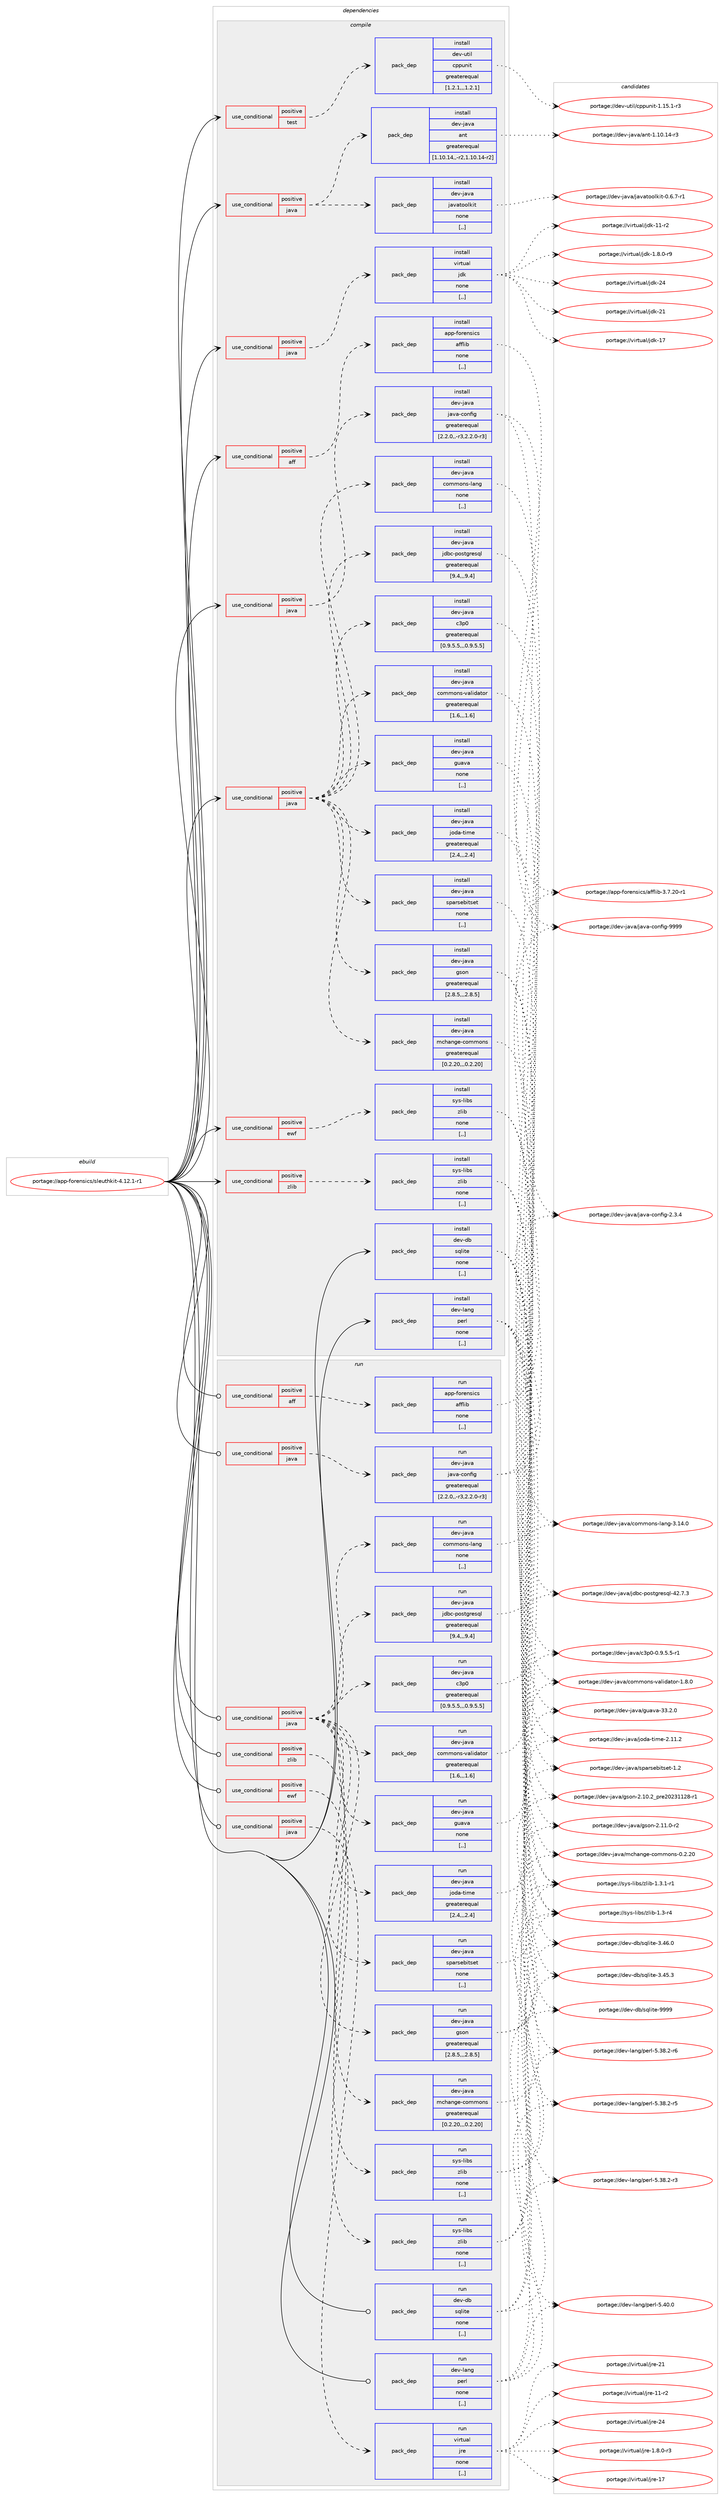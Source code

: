 digraph prolog {

# *************
# Graph options
# *************

newrank=true;
concentrate=true;
compound=true;
graph [rankdir=LR,fontname=Helvetica,fontsize=10,ranksep=1.5];#, ranksep=2.5, nodesep=0.2];
edge  [arrowhead=vee];
node  [fontname=Helvetica,fontsize=10];

# **********
# The ebuild
# **********

subgraph cluster_leftcol {
color=gray;
label=<<i>ebuild</i>>;
id [label="portage://app-forensics/sleuthkit-4.12.1-r1", color=red, width=4, href="../app-forensics/sleuthkit-4.12.1-r1.svg"];
}

# ****************
# The dependencies
# ****************

subgraph cluster_midcol {
color=gray;
label=<<i>dependencies</i>>;
subgraph cluster_compile {
fillcolor="#eeeeee";
style=filled;
label=<<i>compile</i>>;
subgraph cond10720 {
dependency36349 [label=<<TABLE BORDER="0" CELLBORDER="1" CELLSPACING="0" CELLPADDING="4"><TR><TD ROWSPAN="3" CELLPADDING="10">use_conditional</TD></TR><TR><TD>positive</TD></TR><TR><TD>aff</TD></TR></TABLE>>, shape=none, color=red];
subgraph pack25262 {
dependency36350 [label=<<TABLE BORDER="0" CELLBORDER="1" CELLSPACING="0" CELLPADDING="4" WIDTH="220"><TR><TD ROWSPAN="6" CELLPADDING="30">pack_dep</TD></TR><TR><TD WIDTH="110">install</TD></TR><TR><TD>app-forensics</TD></TR><TR><TD>afflib</TD></TR><TR><TD>none</TD></TR><TR><TD>[,,]</TD></TR></TABLE>>, shape=none, color=blue];
}
dependency36349:e -> dependency36350:w [weight=20,style="dashed",arrowhead="vee"];
}
id:e -> dependency36349:w [weight=20,style="solid",arrowhead="vee"];
subgraph cond10721 {
dependency36351 [label=<<TABLE BORDER="0" CELLBORDER="1" CELLSPACING="0" CELLPADDING="4"><TR><TD ROWSPAN="3" CELLPADDING="10">use_conditional</TD></TR><TR><TD>positive</TD></TR><TR><TD>ewf</TD></TR></TABLE>>, shape=none, color=red];
subgraph pack25263 {
dependency36352 [label=<<TABLE BORDER="0" CELLBORDER="1" CELLSPACING="0" CELLPADDING="4" WIDTH="220"><TR><TD ROWSPAN="6" CELLPADDING="30">pack_dep</TD></TR><TR><TD WIDTH="110">install</TD></TR><TR><TD>sys-libs</TD></TR><TR><TD>zlib</TD></TR><TR><TD>none</TD></TR><TR><TD>[,,]</TD></TR></TABLE>>, shape=none, color=blue];
}
dependency36351:e -> dependency36352:w [weight=20,style="dashed",arrowhead="vee"];
}
id:e -> dependency36351:w [weight=20,style="solid",arrowhead="vee"];
subgraph cond10722 {
dependency36353 [label=<<TABLE BORDER="0" CELLBORDER="1" CELLSPACING="0" CELLPADDING="4"><TR><TD ROWSPAN="3" CELLPADDING="10">use_conditional</TD></TR><TR><TD>positive</TD></TR><TR><TD>java</TD></TR></TABLE>>, shape=none, color=red];
subgraph pack25264 {
dependency36354 [label=<<TABLE BORDER="0" CELLBORDER="1" CELLSPACING="0" CELLPADDING="4" WIDTH="220"><TR><TD ROWSPAN="6" CELLPADDING="30">pack_dep</TD></TR><TR><TD WIDTH="110">install</TD></TR><TR><TD>dev-java</TD></TR><TR><TD>ant</TD></TR><TR><TD>greaterequal</TD></TR><TR><TD>[1.10.14,,-r2,1.10.14-r2]</TD></TR></TABLE>>, shape=none, color=blue];
}
dependency36353:e -> dependency36354:w [weight=20,style="dashed",arrowhead="vee"];
subgraph pack25265 {
dependency36355 [label=<<TABLE BORDER="0" CELLBORDER="1" CELLSPACING="0" CELLPADDING="4" WIDTH="220"><TR><TD ROWSPAN="6" CELLPADDING="30">pack_dep</TD></TR><TR><TD WIDTH="110">install</TD></TR><TR><TD>dev-java</TD></TR><TR><TD>javatoolkit</TD></TR><TR><TD>none</TD></TR><TR><TD>[,,]</TD></TR></TABLE>>, shape=none, color=blue];
}
dependency36353:e -> dependency36355:w [weight=20,style="dashed",arrowhead="vee"];
}
id:e -> dependency36353:w [weight=20,style="solid",arrowhead="vee"];
subgraph cond10723 {
dependency36356 [label=<<TABLE BORDER="0" CELLBORDER="1" CELLSPACING="0" CELLPADDING="4"><TR><TD ROWSPAN="3" CELLPADDING="10">use_conditional</TD></TR><TR><TD>positive</TD></TR><TR><TD>java</TD></TR></TABLE>>, shape=none, color=red];
subgraph pack25266 {
dependency36357 [label=<<TABLE BORDER="0" CELLBORDER="1" CELLSPACING="0" CELLPADDING="4" WIDTH="220"><TR><TD ROWSPAN="6" CELLPADDING="30">pack_dep</TD></TR><TR><TD WIDTH="110">install</TD></TR><TR><TD>dev-java</TD></TR><TR><TD>c3p0</TD></TR><TR><TD>greaterequal</TD></TR><TR><TD>[0.9.5.5,,,0.9.5.5]</TD></TR></TABLE>>, shape=none, color=blue];
}
dependency36356:e -> dependency36357:w [weight=20,style="dashed",arrowhead="vee"];
subgraph pack25267 {
dependency36358 [label=<<TABLE BORDER="0" CELLBORDER="1" CELLSPACING="0" CELLPADDING="4" WIDTH="220"><TR><TD ROWSPAN="6" CELLPADDING="30">pack_dep</TD></TR><TR><TD WIDTH="110">install</TD></TR><TR><TD>dev-java</TD></TR><TR><TD>commons-lang</TD></TR><TR><TD>none</TD></TR><TR><TD>[,,]</TD></TR></TABLE>>, shape=none, color=blue];
}
dependency36356:e -> dependency36358:w [weight=20,style="dashed",arrowhead="vee"];
subgraph pack25268 {
dependency36359 [label=<<TABLE BORDER="0" CELLBORDER="1" CELLSPACING="0" CELLPADDING="4" WIDTH="220"><TR><TD ROWSPAN="6" CELLPADDING="30">pack_dep</TD></TR><TR><TD WIDTH="110">install</TD></TR><TR><TD>dev-java</TD></TR><TR><TD>commons-validator</TD></TR><TR><TD>greaterequal</TD></TR><TR><TD>[1.6,,,1.6]</TD></TR></TABLE>>, shape=none, color=blue];
}
dependency36356:e -> dependency36359:w [weight=20,style="dashed",arrowhead="vee"];
subgraph pack25269 {
dependency36360 [label=<<TABLE BORDER="0" CELLBORDER="1" CELLSPACING="0" CELLPADDING="4" WIDTH="220"><TR><TD ROWSPAN="6" CELLPADDING="30">pack_dep</TD></TR><TR><TD WIDTH="110">install</TD></TR><TR><TD>dev-java</TD></TR><TR><TD>gson</TD></TR><TR><TD>greaterequal</TD></TR><TR><TD>[2.8.5,,,2.8.5]</TD></TR></TABLE>>, shape=none, color=blue];
}
dependency36356:e -> dependency36360:w [weight=20,style="dashed",arrowhead="vee"];
subgraph pack25270 {
dependency36361 [label=<<TABLE BORDER="0" CELLBORDER="1" CELLSPACING="0" CELLPADDING="4" WIDTH="220"><TR><TD ROWSPAN="6" CELLPADDING="30">pack_dep</TD></TR><TR><TD WIDTH="110">install</TD></TR><TR><TD>dev-java</TD></TR><TR><TD>guava</TD></TR><TR><TD>none</TD></TR><TR><TD>[,,]</TD></TR></TABLE>>, shape=none, color=blue];
}
dependency36356:e -> dependency36361:w [weight=20,style="dashed",arrowhead="vee"];
subgraph pack25271 {
dependency36362 [label=<<TABLE BORDER="0" CELLBORDER="1" CELLSPACING="0" CELLPADDING="4" WIDTH="220"><TR><TD ROWSPAN="6" CELLPADDING="30">pack_dep</TD></TR><TR><TD WIDTH="110">install</TD></TR><TR><TD>dev-java</TD></TR><TR><TD>jdbc-postgresql</TD></TR><TR><TD>greaterequal</TD></TR><TR><TD>[9.4,,,9.4]</TD></TR></TABLE>>, shape=none, color=blue];
}
dependency36356:e -> dependency36362:w [weight=20,style="dashed",arrowhead="vee"];
subgraph pack25272 {
dependency36363 [label=<<TABLE BORDER="0" CELLBORDER="1" CELLSPACING="0" CELLPADDING="4" WIDTH="220"><TR><TD ROWSPAN="6" CELLPADDING="30">pack_dep</TD></TR><TR><TD WIDTH="110">install</TD></TR><TR><TD>dev-java</TD></TR><TR><TD>joda-time</TD></TR><TR><TD>greaterequal</TD></TR><TR><TD>[2.4,,,2.4]</TD></TR></TABLE>>, shape=none, color=blue];
}
dependency36356:e -> dependency36363:w [weight=20,style="dashed",arrowhead="vee"];
subgraph pack25273 {
dependency36364 [label=<<TABLE BORDER="0" CELLBORDER="1" CELLSPACING="0" CELLPADDING="4" WIDTH="220"><TR><TD ROWSPAN="6" CELLPADDING="30">pack_dep</TD></TR><TR><TD WIDTH="110">install</TD></TR><TR><TD>dev-java</TD></TR><TR><TD>mchange-commons</TD></TR><TR><TD>greaterequal</TD></TR><TR><TD>[0.2.20,,,0.2.20]</TD></TR></TABLE>>, shape=none, color=blue];
}
dependency36356:e -> dependency36364:w [weight=20,style="dashed",arrowhead="vee"];
subgraph pack25274 {
dependency36365 [label=<<TABLE BORDER="0" CELLBORDER="1" CELLSPACING="0" CELLPADDING="4" WIDTH="220"><TR><TD ROWSPAN="6" CELLPADDING="30">pack_dep</TD></TR><TR><TD WIDTH="110">install</TD></TR><TR><TD>dev-java</TD></TR><TR><TD>sparsebitset</TD></TR><TR><TD>none</TD></TR><TR><TD>[,,]</TD></TR></TABLE>>, shape=none, color=blue];
}
dependency36356:e -> dependency36365:w [weight=20,style="dashed",arrowhead="vee"];
}
id:e -> dependency36356:w [weight=20,style="solid",arrowhead="vee"];
subgraph cond10724 {
dependency36366 [label=<<TABLE BORDER="0" CELLBORDER="1" CELLSPACING="0" CELLPADDING="4"><TR><TD ROWSPAN="3" CELLPADDING="10">use_conditional</TD></TR><TR><TD>positive</TD></TR><TR><TD>java</TD></TR></TABLE>>, shape=none, color=red];
subgraph pack25275 {
dependency36367 [label=<<TABLE BORDER="0" CELLBORDER="1" CELLSPACING="0" CELLPADDING="4" WIDTH="220"><TR><TD ROWSPAN="6" CELLPADDING="30">pack_dep</TD></TR><TR><TD WIDTH="110">install</TD></TR><TR><TD>dev-java</TD></TR><TR><TD>java-config</TD></TR><TR><TD>greaterequal</TD></TR><TR><TD>[2.2.0,,-r3,2.2.0-r3]</TD></TR></TABLE>>, shape=none, color=blue];
}
dependency36366:e -> dependency36367:w [weight=20,style="dashed",arrowhead="vee"];
}
id:e -> dependency36366:w [weight=20,style="solid",arrowhead="vee"];
subgraph cond10725 {
dependency36368 [label=<<TABLE BORDER="0" CELLBORDER="1" CELLSPACING="0" CELLPADDING="4"><TR><TD ROWSPAN="3" CELLPADDING="10">use_conditional</TD></TR><TR><TD>positive</TD></TR><TR><TD>java</TD></TR></TABLE>>, shape=none, color=red];
subgraph pack25276 {
dependency36369 [label=<<TABLE BORDER="0" CELLBORDER="1" CELLSPACING="0" CELLPADDING="4" WIDTH="220"><TR><TD ROWSPAN="6" CELLPADDING="30">pack_dep</TD></TR><TR><TD WIDTH="110">install</TD></TR><TR><TD>virtual</TD></TR><TR><TD>jdk</TD></TR><TR><TD>none</TD></TR><TR><TD>[,,]</TD></TR></TABLE>>, shape=none, color=blue];
}
dependency36368:e -> dependency36369:w [weight=20,style="dashed",arrowhead="vee"];
}
id:e -> dependency36368:w [weight=20,style="solid",arrowhead="vee"];
subgraph cond10726 {
dependency36370 [label=<<TABLE BORDER="0" CELLBORDER="1" CELLSPACING="0" CELLPADDING="4"><TR><TD ROWSPAN="3" CELLPADDING="10">use_conditional</TD></TR><TR><TD>positive</TD></TR><TR><TD>test</TD></TR></TABLE>>, shape=none, color=red];
subgraph pack25277 {
dependency36371 [label=<<TABLE BORDER="0" CELLBORDER="1" CELLSPACING="0" CELLPADDING="4" WIDTH="220"><TR><TD ROWSPAN="6" CELLPADDING="30">pack_dep</TD></TR><TR><TD WIDTH="110">install</TD></TR><TR><TD>dev-util</TD></TR><TR><TD>cppunit</TD></TR><TR><TD>greaterequal</TD></TR><TR><TD>[1.2.1,,,1.2.1]</TD></TR></TABLE>>, shape=none, color=blue];
}
dependency36370:e -> dependency36371:w [weight=20,style="dashed",arrowhead="vee"];
}
id:e -> dependency36370:w [weight=20,style="solid",arrowhead="vee"];
subgraph cond10727 {
dependency36372 [label=<<TABLE BORDER="0" CELLBORDER="1" CELLSPACING="0" CELLPADDING="4"><TR><TD ROWSPAN="3" CELLPADDING="10">use_conditional</TD></TR><TR><TD>positive</TD></TR><TR><TD>zlib</TD></TR></TABLE>>, shape=none, color=red];
subgraph pack25278 {
dependency36373 [label=<<TABLE BORDER="0" CELLBORDER="1" CELLSPACING="0" CELLPADDING="4" WIDTH="220"><TR><TD ROWSPAN="6" CELLPADDING="30">pack_dep</TD></TR><TR><TD WIDTH="110">install</TD></TR><TR><TD>sys-libs</TD></TR><TR><TD>zlib</TD></TR><TR><TD>none</TD></TR><TR><TD>[,,]</TD></TR></TABLE>>, shape=none, color=blue];
}
dependency36372:e -> dependency36373:w [weight=20,style="dashed",arrowhead="vee"];
}
id:e -> dependency36372:w [weight=20,style="solid",arrowhead="vee"];
subgraph pack25279 {
dependency36374 [label=<<TABLE BORDER="0" CELLBORDER="1" CELLSPACING="0" CELLPADDING="4" WIDTH="220"><TR><TD ROWSPAN="6" CELLPADDING="30">pack_dep</TD></TR><TR><TD WIDTH="110">install</TD></TR><TR><TD>dev-db</TD></TR><TR><TD>sqlite</TD></TR><TR><TD>none</TD></TR><TR><TD>[,,]</TD></TR></TABLE>>, shape=none, color=blue];
}
id:e -> dependency36374:w [weight=20,style="solid",arrowhead="vee"];
subgraph pack25280 {
dependency36375 [label=<<TABLE BORDER="0" CELLBORDER="1" CELLSPACING="0" CELLPADDING="4" WIDTH="220"><TR><TD ROWSPAN="6" CELLPADDING="30">pack_dep</TD></TR><TR><TD WIDTH="110">install</TD></TR><TR><TD>dev-lang</TD></TR><TR><TD>perl</TD></TR><TR><TD>none</TD></TR><TR><TD>[,,]</TD></TR></TABLE>>, shape=none, color=blue];
}
id:e -> dependency36375:w [weight=20,style="solid",arrowhead="vee"];
}
subgraph cluster_compileandrun {
fillcolor="#eeeeee";
style=filled;
label=<<i>compile and run</i>>;
}
subgraph cluster_run {
fillcolor="#eeeeee";
style=filled;
label=<<i>run</i>>;
subgraph cond10728 {
dependency36376 [label=<<TABLE BORDER="0" CELLBORDER="1" CELLSPACING="0" CELLPADDING="4"><TR><TD ROWSPAN="3" CELLPADDING="10">use_conditional</TD></TR><TR><TD>positive</TD></TR><TR><TD>aff</TD></TR></TABLE>>, shape=none, color=red];
subgraph pack25281 {
dependency36377 [label=<<TABLE BORDER="0" CELLBORDER="1" CELLSPACING="0" CELLPADDING="4" WIDTH="220"><TR><TD ROWSPAN="6" CELLPADDING="30">pack_dep</TD></TR><TR><TD WIDTH="110">run</TD></TR><TR><TD>app-forensics</TD></TR><TR><TD>afflib</TD></TR><TR><TD>none</TD></TR><TR><TD>[,,]</TD></TR></TABLE>>, shape=none, color=blue];
}
dependency36376:e -> dependency36377:w [weight=20,style="dashed",arrowhead="vee"];
}
id:e -> dependency36376:w [weight=20,style="solid",arrowhead="odot"];
subgraph cond10729 {
dependency36378 [label=<<TABLE BORDER="0" CELLBORDER="1" CELLSPACING="0" CELLPADDING="4"><TR><TD ROWSPAN="3" CELLPADDING="10">use_conditional</TD></TR><TR><TD>positive</TD></TR><TR><TD>ewf</TD></TR></TABLE>>, shape=none, color=red];
subgraph pack25282 {
dependency36379 [label=<<TABLE BORDER="0" CELLBORDER="1" CELLSPACING="0" CELLPADDING="4" WIDTH="220"><TR><TD ROWSPAN="6" CELLPADDING="30">pack_dep</TD></TR><TR><TD WIDTH="110">run</TD></TR><TR><TD>sys-libs</TD></TR><TR><TD>zlib</TD></TR><TR><TD>none</TD></TR><TR><TD>[,,]</TD></TR></TABLE>>, shape=none, color=blue];
}
dependency36378:e -> dependency36379:w [weight=20,style="dashed",arrowhead="vee"];
}
id:e -> dependency36378:w [weight=20,style="solid",arrowhead="odot"];
subgraph cond10730 {
dependency36380 [label=<<TABLE BORDER="0" CELLBORDER="1" CELLSPACING="0" CELLPADDING="4"><TR><TD ROWSPAN="3" CELLPADDING="10">use_conditional</TD></TR><TR><TD>positive</TD></TR><TR><TD>java</TD></TR></TABLE>>, shape=none, color=red];
subgraph pack25283 {
dependency36381 [label=<<TABLE BORDER="0" CELLBORDER="1" CELLSPACING="0" CELLPADDING="4" WIDTH="220"><TR><TD ROWSPAN="6" CELLPADDING="30">pack_dep</TD></TR><TR><TD WIDTH="110">run</TD></TR><TR><TD>dev-java</TD></TR><TR><TD>c3p0</TD></TR><TR><TD>greaterequal</TD></TR><TR><TD>[0.9.5.5,,,0.9.5.5]</TD></TR></TABLE>>, shape=none, color=blue];
}
dependency36380:e -> dependency36381:w [weight=20,style="dashed",arrowhead="vee"];
subgraph pack25284 {
dependency36382 [label=<<TABLE BORDER="0" CELLBORDER="1" CELLSPACING="0" CELLPADDING="4" WIDTH="220"><TR><TD ROWSPAN="6" CELLPADDING="30">pack_dep</TD></TR><TR><TD WIDTH="110">run</TD></TR><TR><TD>dev-java</TD></TR><TR><TD>commons-lang</TD></TR><TR><TD>none</TD></TR><TR><TD>[,,]</TD></TR></TABLE>>, shape=none, color=blue];
}
dependency36380:e -> dependency36382:w [weight=20,style="dashed",arrowhead="vee"];
subgraph pack25285 {
dependency36383 [label=<<TABLE BORDER="0" CELLBORDER="1" CELLSPACING="0" CELLPADDING="4" WIDTH="220"><TR><TD ROWSPAN="6" CELLPADDING="30">pack_dep</TD></TR><TR><TD WIDTH="110">run</TD></TR><TR><TD>dev-java</TD></TR><TR><TD>commons-validator</TD></TR><TR><TD>greaterequal</TD></TR><TR><TD>[1.6,,,1.6]</TD></TR></TABLE>>, shape=none, color=blue];
}
dependency36380:e -> dependency36383:w [weight=20,style="dashed",arrowhead="vee"];
subgraph pack25286 {
dependency36384 [label=<<TABLE BORDER="0" CELLBORDER="1" CELLSPACING="0" CELLPADDING="4" WIDTH="220"><TR><TD ROWSPAN="6" CELLPADDING="30">pack_dep</TD></TR><TR><TD WIDTH="110">run</TD></TR><TR><TD>dev-java</TD></TR><TR><TD>gson</TD></TR><TR><TD>greaterequal</TD></TR><TR><TD>[2.8.5,,,2.8.5]</TD></TR></TABLE>>, shape=none, color=blue];
}
dependency36380:e -> dependency36384:w [weight=20,style="dashed",arrowhead="vee"];
subgraph pack25287 {
dependency36385 [label=<<TABLE BORDER="0" CELLBORDER="1" CELLSPACING="0" CELLPADDING="4" WIDTH="220"><TR><TD ROWSPAN="6" CELLPADDING="30">pack_dep</TD></TR><TR><TD WIDTH="110">run</TD></TR><TR><TD>dev-java</TD></TR><TR><TD>guava</TD></TR><TR><TD>none</TD></TR><TR><TD>[,,]</TD></TR></TABLE>>, shape=none, color=blue];
}
dependency36380:e -> dependency36385:w [weight=20,style="dashed",arrowhead="vee"];
subgraph pack25288 {
dependency36386 [label=<<TABLE BORDER="0" CELLBORDER="1" CELLSPACING="0" CELLPADDING="4" WIDTH="220"><TR><TD ROWSPAN="6" CELLPADDING="30">pack_dep</TD></TR><TR><TD WIDTH="110">run</TD></TR><TR><TD>dev-java</TD></TR><TR><TD>jdbc-postgresql</TD></TR><TR><TD>greaterequal</TD></TR><TR><TD>[9.4,,,9.4]</TD></TR></TABLE>>, shape=none, color=blue];
}
dependency36380:e -> dependency36386:w [weight=20,style="dashed",arrowhead="vee"];
subgraph pack25289 {
dependency36387 [label=<<TABLE BORDER="0" CELLBORDER="1" CELLSPACING="0" CELLPADDING="4" WIDTH="220"><TR><TD ROWSPAN="6" CELLPADDING="30">pack_dep</TD></TR><TR><TD WIDTH="110">run</TD></TR><TR><TD>dev-java</TD></TR><TR><TD>joda-time</TD></TR><TR><TD>greaterequal</TD></TR><TR><TD>[2.4,,,2.4]</TD></TR></TABLE>>, shape=none, color=blue];
}
dependency36380:e -> dependency36387:w [weight=20,style="dashed",arrowhead="vee"];
subgraph pack25290 {
dependency36388 [label=<<TABLE BORDER="0" CELLBORDER="1" CELLSPACING="0" CELLPADDING="4" WIDTH="220"><TR><TD ROWSPAN="6" CELLPADDING="30">pack_dep</TD></TR><TR><TD WIDTH="110">run</TD></TR><TR><TD>dev-java</TD></TR><TR><TD>mchange-commons</TD></TR><TR><TD>greaterequal</TD></TR><TR><TD>[0.2.20,,,0.2.20]</TD></TR></TABLE>>, shape=none, color=blue];
}
dependency36380:e -> dependency36388:w [weight=20,style="dashed",arrowhead="vee"];
subgraph pack25291 {
dependency36389 [label=<<TABLE BORDER="0" CELLBORDER="1" CELLSPACING="0" CELLPADDING="4" WIDTH="220"><TR><TD ROWSPAN="6" CELLPADDING="30">pack_dep</TD></TR><TR><TD WIDTH="110">run</TD></TR><TR><TD>dev-java</TD></TR><TR><TD>sparsebitset</TD></TR><TR><TD>none</TD></TR><TR><TD>[,,]</TD></TR></TABLE>>, shape=none, color=blue];
}
dependency36380:e -> dependency36389:w [weight=20,style="dashed",arrowhead="vee"];
}
id:e -> dependency36380:w [weight=20,style="solid",arrowhead="odot"];
subgraph cond10731 {
dependency36390 [label=<<TABLE BORDER="0" CELLBORDER="1" CELLSPACING="0" CELLPADDING="4"><TR><TD ROWSPAN="3" CELLPADDING="10">use_conditional</TD></TR><TR><TD>positive</TD></TR><TR><TD>java</TD></TR></TABLE>>, shape=none, color=red];
subgraph pack25292 {
dependency36391 [label=<<TABLE BORDER="0" CELLBORDER="1" CELLSPACING="0" CELLPADDING="4" WIDTH="220"><TR><TD ROWSPAN="6" CELLPADDING="30">pack_dep</TD></TR><TR><TD WIDTH="110">run</TD></TR><TR><TD>dev-java</TD></TR><TR><TD>java-config</TD></TR><TR><TD>greaterequal</TD></TR><TR><TD>[2.2.0,,-r3,2.2.0-r3]</TD></TR></TABLE>>, shape=none, color=blue];
}
dependency36390:e -> dependency36391:w [weight=20,style="dashed",arrowhead="vee"];
}
id:e -> dependency36390:w [weight=20,style="solid",arrowhead="odot"];
subgraph cond10732 {
dependency36392 [label=<<TABLE BORDER="0" CELLBORDER="1" CELLSPACING="0" CELLPADDING="4"><TR><TD ROWSPAN="3" CELLPADDING="10">use_conditional</TD></TR><TR><TD>positive</TD></TR><TR><TD>java</TD></TR></TABLE>>, shape=none, color=red];
subgraph pack25293 {
dependency36393 [label=<<TABLE BORDER="0" CELLBORDER="1" CELLSPACING="0" CELLPADDING="4" WIDTH="220"><TR><TD ROWSPAN="6" CELLPADDING="30">pack_dep</TD></TR><TR><TD WIDTH="110">run</TD></TR><TR><TD>virtual</TD></TR><TR><TD>jre</TD></TR><TR><TD>none</TD></TR><TR><TD>[,,]</TD></TR></TABLE>>, shape=none, color=blue];
}
dependency36392:e -> dependency36393:w [weight=20,style="dashed",arrowhead="vee"];
}
id:e -> dependency36392:w [weight=20,style="solid",arrowhead="odot"];
subgraph cond10733 {
dependency36394 [label=<<TABLE BORDER="0" CELLBORDER="1" CELLSPACING="0" CELLPADDING="4"><TR><TD ROWSPAN="3" CELLPADDING="10">use_conditional</TD></TR><TR><TD>positive</TD></TR><TR><TD>zlib</TD></TR></TABLE>>, shape=none, color=red];
subgraph pack25294 {
dependency36395 [label=<<TABLE BORDER="0" CELLBORDER="1" CELLSPACING="0" CELLPADDING="4" WIDTH="220"><TR><TD ROWSPAN="6" CELLPADDING="30">pack_dep</TD></TR><TR><TD WIDTH="110">run</TD></TR><TR><TD>sys-libs</TD></TR><TR><TD>zlib</TD></TR><TR><TD>none</TD></TR><TR><TD>[,,]</TD></TR></TABLE>>, shape=none, color=blue];
}
dependency36394:e -> dependency36395:w [weight=20,style="dashed",arrowhead="vee"];
}
id:e -> dependency36394:w [weight=20,style="solid",arrowhead="odot"];
subgraph pack25295 {
dependency36396 [label=<<TABLE BORDER="0" CELLBORDER="1" CELLSPACING="0" CELLPADDING="4" WIDTH="220"><TR><TD ROWSPAN="6" CELLPADDING="30">pack_dep</TD></TR><TR><TD WIDTH="110">run</TD></TR><TR><TD>dev-db</TD></TR><TR><TD>sqlite</TD></TR><TR><TD>none</TD></TR><TR><TD>[,,]</TD></TR></TABLE>>, shape=none, color=blue];
}
id:e -> dependency36396:w [weight=20,style="solid",arrowhead="odot"];
subgraph pack25296 {
dependency36397 [label=<<TABLE BORDER="0" CELLBORDER="1" CELLSPACING="0" CELLPADDING="4" WIDTH="220"><TR><TD ROWSPAN="6" CELLPADDING="30">pack_dep</TD></TR><TR><TD WIDTH="110">run</TD></TR><TR><TD>dev-lang</TD></TR><TR><TD>perl</TD></TR><TR><TD>none</TD></TR><TR><TD>[,,]</TD></TR></TABLE>>, shape=none, color=blue];
}
id:e -> dependency36397:w [weight=20,style="solid",arrowhead="odot"];
}
}

# **************
# The candidates
# **************

subgraph cluster_choices {
rank=same;
color=gray;
label=<<i>candidates</i>>;

subgraph choice25262 {
color=black;
nodesep=1;
choice971121124510211111410111011510599115479710210210810598455146554650484511449 [label="portage://app-forensics/afflib-3.7.20-r1", color=red, width=4,href="../app-forensics/afflib-3.7.20-r1.svg"];
dependency36350:e -> choice971121124510211111410111011510599115479710210210810598455146554650484511449:w [style=dotted,weight="100"];
}
subgraph choice25263 {
color=black;
nodesep=1;
choice115121115451081059811547122108105984549465146494511449 [label="portage://sys-libs/zlib-1.3.1-r1", color=red, width=4,href="../sys-libs/zlib-1.3.1-r1.svg"];
choice11512111545108105981154712210810598454946514511452 [label="portage://sys-libs/zlib-1.3-r4", color=red, width=4,href="../sys-libs/zlib-1.3-r4.svg"];
dependency36352:e -> choice115121115451081059811547122108105984549465146494511449:w [style=dotted,weight="100"];
dependency36352:e -> choice11512111545108105981154712210810598454946514511452:w [style=dotted,weight="100"];
}
subgraph choice25264 {
color=black;
nodesep=1;
choice100101118451069711897479711011645494649484649524511451 [label="portage://dev-java/ant-1.10.14-r3", color=red, width=4,href="../dev-java/ant-1.10.14-r3.svg"];
dependency36354:e -> choice100101118451069711897479711011645494649484649524511451:w [style=dotted,weight="100"];
}
subgraph choice25265 {
color=black;
nodesep=1;
choice1001011184510697118974710697118971161111111081071051164548465446554511449 [label="portage://dev-java/javatoolkit-0.6.7-r1", color=red, width=4,href="../dev-java/javatoolkit-0.6.7-r1.svg"];
dependency36355:e -> choice1001011184510697118974710697118971161111111081071051164548465446554511449:w [style=dotted,weight="100"];
}
subgraph choice25266 {
color=black;
nodesep=1;
choice1001011184510697118974799511124845484657465346534511449 [label="portage://dev-java/c3p0-0.9.5.5-r1", color=red, width=4,href="../dev-java/c3p0-0.9.5.5-r1.svg"];
dependency36357:e -> choice1001011184510697118974799511124845484657465346534511449:w [style=dotted,weight="100"];
}
subgraph choice25267 {
color=black;
nodesep=1;
choice1001011184510697118974799111109109111110115451089711010345514649524648 [label="portage://dev-java/commons-lang-3.14.0", color=red, width=4,href="../dev-java/commons-lang-3.14.0.svg"];
dependency36358:e -> choice1001011184510697118974799111109109111110115451089711010345514649524648:w [style=dotted,weight="100"];
}
subgraph choice25268 {
color=black;
nodesep=1;
choice1001011184510697118974799111109109111110115451189710810510097116111114454946564648 [label="portage://dev-java/commons-validator-1.8.0", color=red, width=4,href="../dev-java/commons-validator-1.8.0.svg"];
dependency36359:e -> choice1001011184510697118974799111109109111110115451189710810510097116111114454946564648:w [style=dotted,weight="100"];
}
subgraph choice25269 {
color=black;
nodesep=1;
choice10010111845106971189747103115111110455046494946484511450 [label="portage://dev-java/gson-2.11.0-r2", color=red, width=4,href="../dev-java/gson-2.11.0-r2.svg"];
choice10010111845106971189747103115111110455046494846509511211410150485051494950564511449 [label="portage://dev-java/gson-2.10.2_pre20231128-r1", color=red, width=4,href="../dev-java/gson-2.10.2_pre20231128-r1.svg"];
dependency36360:e -> choice10010111845106971189747103115111110455046494946484511450:w [style=dotted,weight="100"];
dependency36360:e -> choice10010111845106971189747103115111110455046494846509511211410150485051494950564511449:w [style=dotted,weight="100"];
}
subgraph choice25270 {
color=black;
nodesep=1;
choice10010111845106971189747103117971189745515146504648 [label="portage://dev-java/guava-33.2.0", color=red, width=4,href="../dev-java/guava-33.2.0.svg"];
dependency36361:e -> choice10010111845106971189747103117971189745515146504648:w [style=dotted,weight="100"];
}
subgraph choice25271 {
color=black;
nodesep=1;
choice1001011184510697118974710610098994511211111511610311410111511310845525046554651 [label="portage://dev-java/jdbc-postgresql-42.7.3", color=red, width=4,href="../dev-java/jdbc-postgresql-42.7.3.svg"];
dependency36362:e -> choice1001011184510697118974710610098994511211111511610311410111511310845525046554651:w [style=dotted,weight="100"];
}
subgraph choice25272 {
color=black;
nodesep=1;
choice10010111845106971189747106111100974511610510910145504649494650 [label="portage://dev-java/joda-time-2.11.2", color=red, width=4,href="../dev-java/joda-time-2.11.2.svg"];
dependency36363:e -> choice10010111845106971189747106111100974511610510910145504649494650:w [style=dotted,weight="100"];
}
subgraph choice25273 {
color=black;
nodesep=1;
choice100101118451069711897471099910497110103101459911110910911111011545484650465048 [label="portage://dev-java/mchange-commons-0.2.20", color=red, width=4,href="../dev-java/mchange-commons-0.2.20.svg"];
dependency36364:e -> choice100101118451069711897471099910497110103101459911110910911111011545484650465048:w [style=dotted,weight="100"];
}
subgraph choice25274 {
color=black;
nodesep=1;
choice10010111845106971189747115112971141151019810511611510111645494650 [label="portage://dev-java/sparsebitset-1.2", color=red, width=4,href="../dev-java/sparsebitset-1.2.svg"];
dependency36365:e -> choice10010111845106971189747115112971141151019810511611510111645494650:w [style=dotted,weight="100"];
}
subgraph choice25275 {
color=black;
nodesep=1;
choice10010111845106971189747106971189745991111101021051034557575757 [label="portage://dev-java/java-config-9999", color=red, width=4,href="../dev-java/java-config-9999.svg"];
choice1001011184510697118974710697118974599111110102105103455046514652 [label="portage://dev-java/java-config-2.3.4", color=red, width=4,href="../dev-java/java-config-2.3.4.svg"];
dependency36367:e -> choice10010111845106971189747106971189745991111101021051034557575757:w [style=dotted,weight="100"];
dependency36367:e -> choice1001011184510697118974710697118974599111110102105103455046514652:w [style=dotted,weight="100"];
}
subgraph choice25276 {
color=black;
nodesep=1;
choice1181051141161179710847106100107455052 [label="portage://virtual/jdk-24", color=red, width=4,href="../virtual/jdk-24.svg"];
choice1181051141161179710847106100107455049 [label="portage://virtual/jdk-21", color=red, width=4,href="../virtual/jdk-21.svg"];
choice1181051141161179710847106100107454955 [label="portage://virtual/jdk-17", color=red, width=4,href="../virtual/jdk-17.svg"];
choice11810511411611797108471061001074549494511450 [label="portage://virtual/jdk-11-r2", color=red, width=4,href="../virtual/jdk-11-r2.svg"];
choice11810511411611797108471061001074549465646484511457 [label="portage://virtual/jdk-1.8.0-r9", color=red, width=4,href="../virtual/jdk-1.8.0-r9.svg"];
dependency36369:e -> choice1181051141161179710847106100107455052:w [style=dotted,weight="100"];
dependency36369:e -> choice1181051141161179710847106100107455049:w [style=dotted,weight="100"];
dependency36369:e -> choice1181051141161179710847106100107454955:w [style=dotted,weight="100"];
dependency36369:e -> choice11810511411611797108471061001074549494511450:w [style=dotted,weight="100"];
dependency36369:e -> choice11810511411611797108471061001074549465646484511457:w [style=dotted,weight="100"];
}
subgraph choice25277 {
color=black;
nodesep=1;
choice100101118451171161051084799112112117110105116454946495346494511451 [label="portage://dev-util/cppunit-1.15.1-r3", color=red, width=4,href="../dev-util/cppunit-1.15.1-r3.svg"];
dependency36371:e -> choice100101118451171161051084799112112117110105116454946495346494511451:w [style=dotted,weight="100"];
}
subgraph choice25278 {
color=black;
nodesep=1;
choice115121115451081059811547122108105984549465146494511449 [label="portage://sys-libs/zlib-1.3.1-r1", color=red, width=4,href="../sys-libs/zlib-1.3.1-r1.svg"];
choice11512111545108105981154712210810598454946514511452 [label="portage://sys-libs/zlib-1.3-r4", color=red, width=4,href="../sys-libs/zlib-1.3-r4.svg"];
dependency36373:e -> choice115121115451081059811547122108105984549465146494511449:w [style=dotted,weight="100"];
dependency36373:e -> choice11512111545108105981154712210810598454946514511452:w [style=dotted,weight="100"];
}
subgraph choice25279 {
color=black;
nodesep=1;
choice1001011184510098471151131081051161014557575757 [label="portage://dev-db/sqlite-9999", color=red, width=4,href="../dev-db/sqlite-9999.svg"];
choice10010111845100984711511310810511610145514652544648 [label="portage://dev-db/sqlite-3.46.0", color=red, width=4,href="../dev-db/sqlite-3.46.0.svg"];
choice10010111845100984711511310810511610145514652534651 [label="portage://dev-db/sqlite-3.45.3", color=red, width=4,href="../dev-db/sqlite-3.45.3.svg"];
dependency36374:e -> choice1001011184510098471151131081051161014557575757:w [style=dotted,weight="100"];
dependency36374:e -> choice10010111845100984711511310810511610145514652544648:w [style=dotted,weight="100"];
dependency36374:e -> choice10010111845100984711511310810511610145514652534651:w [style=dotted,weight="100"];
}
subgraph choice25280 {
color=black;
nodesep=1;
choice10010111845108971101034711210111410845534652484648 [label="portage://dev-lang/perl-5.40.0", color=red, width=4,href="../dev-lang/perl-5.40.0.svg"];
choice100101118451089711010347112101114108455346515646504511454 [label="portage://dev-lang/perl-5.38.2-r6", color=red, width=4,href="../dev-lang/perl-5.38.2-r6.svg"];
choice100101118451089711010347112101114108455346515646504511453 [label="portage://dev-lang/perl-5.38.2-r5", color=red, width=4,href="../dev-lang/perl-5.38.2-r5.svg"];
choice100101118451089711010347112101114108455346515646504511451 [label="portage://dev-lang/perl-5.38.2-r3", color=red, width=4,href="../dev-lang/perl-5.38.2-r3.svg"];
dependency36375:e -> choice10010111845108971101034711210111410845534652484648:w [style=dotted,weight="100"];
dependency36375:e -> choice100101118451089711010347112101114108455346515646504511454:w [style=dotted,weight="100"];
dependency36375:e -> choice100101118451089711010347112101114108455346515646504511453:w [style=dotted,weight="100"];
dependency36375:e -> choice100101118451089711010347112101114108455346515646504511451:w [style=dotted,weight="100"];
}
subgraph choice25281 {
color=black;
nodesep=1;
choice971121124510211111410111011510599115479710210210810598455146554650484511449 [label="portage://app-forensics/afflib-3.7.20-r1", color=red, width=4,href="../app-forensics/afflib-3.7.20-r1.svg"];
dependency36377:e -> choice971121124510211111410111011510599115479710210210810598455146554650484511449:w [style=dotted,weight="100"];
}
subgraph choice25282 {
color=black;
nodesep=1;
choice115121115451081059811547122108105984549465146494511449 [label="portage://sys-libs/zlib-1.3.1-r1", color=red, width=4,href="../sys-libs/zlib-1.3.1-r1.svg"];
choice11512111545108105981154712210810598454946514511452 [label="portage://sys-libs/zlib-1.3-r4", color=red, width=4,href="../sys-libs/zlib-1.3-r4.svg"];
dependency36379:e -> choice115121115451081059811547122108105984549465146494511449:w [style=dotted,weight="100"];
dependency36379:e -> choice11512111545108105981154712210810598454946514511452:w [style=dotted,weight="100"];
}
subgraph choice25283 {
color=black;
nodesep=1;
choice1001011184510697118974799511124845484657465346534511449 [label="portage://dev-java/c3p0-0.9.5.5-r1", color=red, width=4,href="../dev-java/c3p0-0.9.5.5-r1.svg"];
dependency36381:e -> choice1001011184510697118974799511124845484657465346534511449:w [style=dotted,weight="100"];
}
subgraph choice25284 {
color=black;
nodesep=1;
choice1001011184510697118974799111109109111110115451089711010345514649524648 [label="portage://dev-java/commons-lang-3.14.0", color=red, width=4,href="../dev-java/commons-lang-3.14.0.svg"];
dependency36382:e -> choice1001011184510697118974799111109109111110115451089711010345514649524648:w [style=dotted,weight="100"];
}
subgraph choice25285 {
color=black;
nodesep=1;
choice1001011184510697118974799111109109111110115451189710810510097116111114454946564648 [label="portage://dev-java/commons-validator-1.8.0", color=red, width=4,href="../dev-java/commons-validator-1.8.0.svg"];
dependency36383:e -> choice1001011184510697118974799111109109111110115451189710810510097116111114454946564648:w [style=dotted,weight="100"];
}
subgraph choice25286 {
color=black;
nodesep=1;
choice10010111845106971189747103115111110455046494946484511450 [label="portage://dev-java/gson-2.11.0-r2", color=red, width=4,href="../dev-java/gson-2.11.0-r2.svg"];
choice10010111845106971189747103115111110455046494846509511211410150485051494950564511449 [label="portage://dev-java/gson-2.10.2_pre20231128-r1", color=red, width=4,href="../dev-java/gson-2.10.2_pre20231128-r1.svg"];
dependency36384:e -> choice10010111845106971189747103115111110455046494946484511450:w [style=dotted,weight="100"];
dependency36384:e -> choice10010111845106971189747103115111110455046494846509511211410150485051494950564511449:w [style=dotted,weight="100"];
}
subgraph choice25287 {
color=black;
nodesep=1;
choice10010111845106971189747103117971189745515146504648 [label="portage://dev-java/guava-33.2.0", color=red, width=4,href="../dev-java/guava-33.2.0.svg"];
dependency36385:e -> choice10010111845106971189747103117971189745515146504648:w [style=dotted,weight="100"];
}
subgraph choice25288 {
color=black;
nodesep=1;
choice1001011184510697118974710610098994511211111511610311410111511310845525046554651 [label="portage://dev-java/jdbc-postgresql-42.7.3", color=red, width=4,href="../dev-java/jdbc-postgresql-42.7.3.svg"];
dependency36386:e -> choice1001011184510697118974710610098994511211111511610311410111511310845525046554651:w [style=dotted,weight="100"];
}
subgraph choice25289 {
color=black;
nodesep=1;
choice10010111845106971189747106111100974511610510910145504649494650 [label="portage://dev-java/joda-time-2.11.2", color=red, width=4,href="../dev-java/joda-time-2.11.2.svg"];
dependency36387:e -> choice10010111845106971189747106111100974511610510910145504649494650:w [style=dotted,weight="100"];
}
subgraph choice25290 {
color=black;
nodesep=1;
choice100101118451069711897471099910497110103101459911110910911111011545484650465048 [label="portage://dev-java/mchange-commons-0.2.20", color=red, width=4,href="../dev-java/mchange-commons-0.2.20.svg"];
dependency36388:e -> choice100101118451069711897471099910497110103101459911110910911111011545484650465048:w [style=dotted,weight="100"];
}
subgraph choice25291 {
color=black;
nodesep=1;
choice10010111845106971189747115112971141151019810511611510111645494650 [label="portage://dev-java/sparsebitset-1.2", color=red, width=4,href="../dev-java/sparsebitset-1.2.svg"];
dependency36389:e -> choice10010111845106971189747115112971141151019810511611510111645494650:w [style=dotted,weight="100"];
}
subgraph choice25292 {
color=black;
nodesep=1;
choice10010111845106971189747106971189745991111101021051034557575757 [label="portage://dev-java/java-config-9999", color=red, width=4,href="../dev-java/java-config-9999.svg"];
choice1001011184510697118974710697118974599111110102105103455046514652 [label="portage://dev-java/java-config-2.3.4", color=red, width=4,href="../dev-java/java-config-2.3.4.svg"];
dependency36391:e -> choice10010111845106971189747106971189745991111101021051034557575757:w [style=dotted,weight="100"];
dependency36391:e -> choice1001011184510697118974710697118974599111110102105103455046514652:w [style=dotted,weight="100"];
}
subgraph choice25293 {
color=black;
nodesep=1;
choice1181051141161179710847106114101455052 [label="portage://virtual/jre-24", color=red, width=4,href="../virtual/jre-24.svg"];
choice1181051141161179710847106114101455049 [label="portage://virtual/jre-21", color=red, width=4,href="../virtual/jre-21.svg"];
choice1181051141161179710847106114101454955 [label="portage://virtual/jre-17", color=red, width=4,href="../virtual/jre-17.svg"];
choice11810511411611797108471061141014549494511450 [label="portage://virtual/jre-11-r2", color=red, width=4,href="../virtual/jre-11-r2.svg"];
choice11810511411611797108471061141014549465646484511451 [label="portage://virtual/jre-1.8.0-r3", color=red, width=4,href="../virtual/jre-1.8.0-r3.svg"];
dependency36393:e -> choice1181051141161179710847106114101455052:w [style=dotted,weight="100"];
dependency36393:e -> choice1181051141161179710847106114101455049:w [style=dotted,weight="100"];
dependency36393:e -> choice1181051141161179710847106114101454955:w [style=dotted,weight="100"];
dependency36393:e -> choice11810511411611797108471061141014549494511450:w [style=dotted,weight="100"];
dependency36393:e -> choice11810511411611797108471061141014549465646484511451:w [style=dotted,weight="100"];
}
subgraph choice25294 {
color=black;
nodesep=1;
choice115121115451081059811547122108105984549465146494511449 [label="portage://sys-libs/zlib-1.3.1-r1", color=red, width=4,href="../sys-libs/zlib-1.3.1-r1.svg"];
choice11512111545108105981154712210810598454946514511452 [label="portage://sys-libs/zlib-1.3-r4", color=red, width=4,href="../sys-libs/zlib-1.3-r4.svg"];
dependency36395:e -> choice115121115451081059811547122108105984549465146494511449:w [style=dotted,weight="100"];
dependency36395:e -> choice11512111545108105981154712210810598454946514511452:w [style=dotted,weight="100"];
}
subgraph choice25295 {
color=black;
nodesep=1;
choice1001011184510098471151131081051161014557575757 [label="portage://dev-db/sqlite-9999", color=red, width=4,href="../dev-db/sqlite-9999.svg"];
choice10010111845100984711511310810511610145514652544648 [label="portage://dev-db/sqlite-3.46.0", color=red, width=4,href="../dev-db/sqlite-3.46.0.svg"];
choice10010111845100984711511310810511610145514652534651 [label="portage://dev-db/sqlite-3.45.3", color=red, width=4,href="../dev-db/sqlite-3.45.3.svg"];
dependency36396:e -> choice1001011184510098471151131081051161014557575757:w [style=dotted,weight="100"];
dependency36396:e -> choice10010111845100984711511310810511610145514652544648:w [style=dotted,weight="100"];
dependency36396:e -> choice10010111845100984711511310810511610145514652534651:w [style=dotted,weight="100"];
}
subgraph choice25296 {
color=black;
nodesep=1;
choice10010111845108971101034711210111410845534652484648 [label="portage://dev-lang/perl-5.40.0", color=red, width=4,href="../dev-lang/perl-5.40.0.svg"];
choice100101118451089711010347112101114108455346515646504511454 [label="portage://dev-lang/perl-5.38.2-r6", color=red, width=4,href="../dev-lang/perl-5.38.2-r6.svg"];
choice100101118451089711010347112101114108455346515646504511453 [label="portage://dev-lang/perl-5.38.2-r5", color=red, width=4,href="../dev-lang/perl-5.38.2-r5.svg"];
choice100101118451089711010347112101114108455346515646504511451 [label="portage://dev-lang/perl-5.38.2-r3", color=red, width=4,href="../dev-lang/perl-5.38.2-r3.svg"];
dependency36397:e -> choice10010111845108971101034711210111410845534652484648:w [style=dotted,weight="100"];
dependency36397:e -> choice100101118451089711010347112101114108455346515646504511454:w [style=dotted,weight="100"];
dependency36397:e -> choice100101118451089711010347112101114108455346515646504511453:w [style=dotted,weight="100"];
dependency36397:e -> choice100101118451089711010347112101114108455346515646504511451:w [style=dotted,weight="100"];
}
}

}
